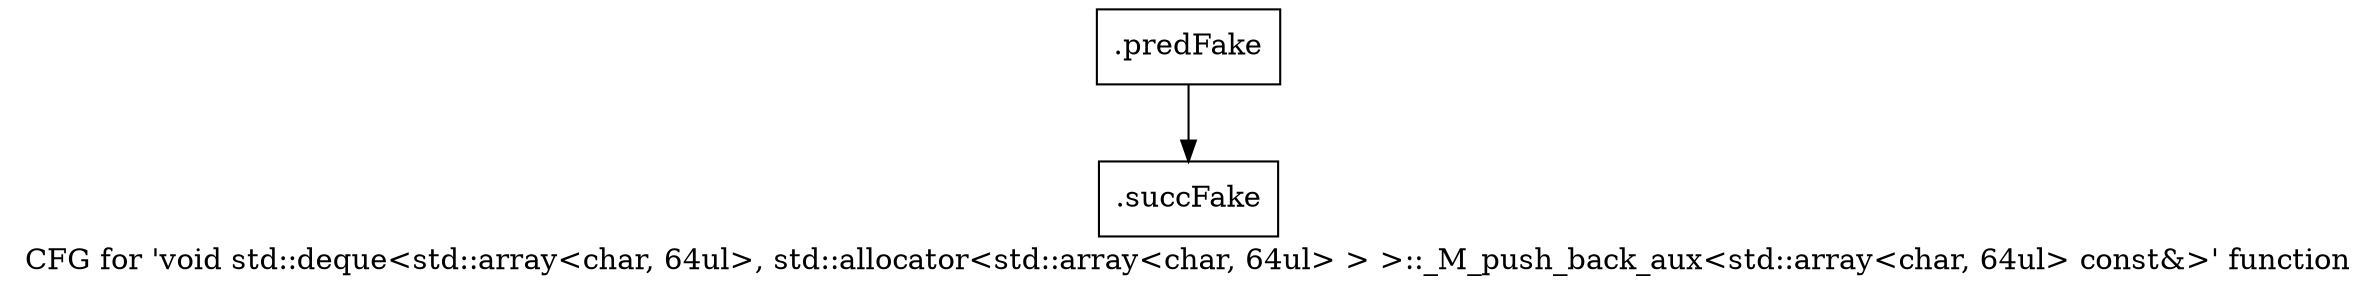 digraph "CFG for 'void std::deque\<std::array\<char, 64ul\>, std::allocator\<std::array\<char, 64ul\> \> \>::_M_push_back_aux\<std::array\<char, 64ul\> const&\>' function" {
	label="CFG for 'void std::deque\<std::array\<char, 64ul\>, std::allocator\<std::array\<char, 64ul\> \> \>::_M_push_back_aux\<std::array\<char, 64ul\> const&\>' function";

	Node0x5ee1860 [shape=record,filename="",linenumber="",label="{.predFake}"];
	Node0x5ee1860 -> Node0x62edd70[ callList="" memoryops="" filename="/mnt/xilinx/Vitis_HLS/2021.2/tps/lnx64/gcc-6.2.0/lib/gcc/x86_64-pc-linux-gnu/6.2.0/../../../../include/c++/6.2.0/bits/deque.tcc" execusionnum="1"];
	Node0x62edd70 [shape=record,filename="/mnt/xilinx/Vitis_HLS/2021.2/tps/lnx64/gcc-6.2.0/lib/gcc/x86_64-pc-linux-gnu/6.2.0/../../../../include/c++/6.2.0/bits/deque.tcc",linenumber="490",label="{.succFake}"];
}
